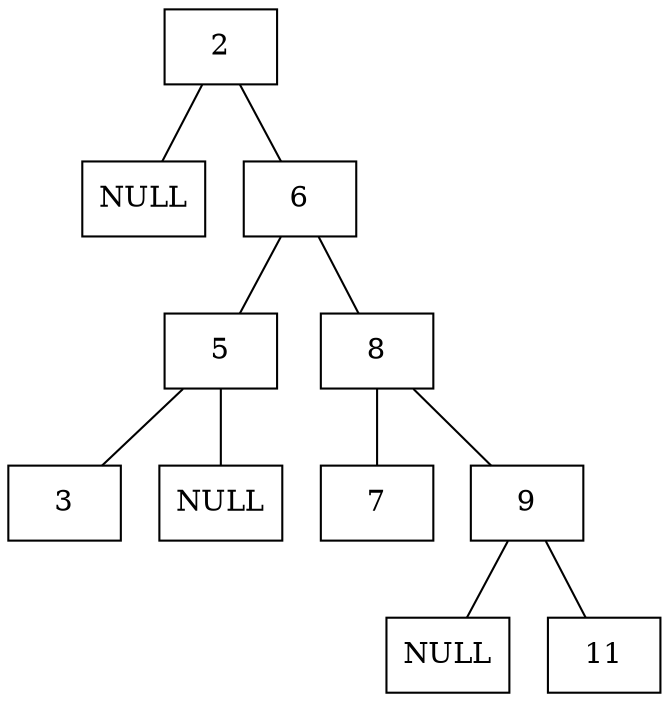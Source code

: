 strict graph {
node [shape=record];
node_0x5653f489aca0 [label="2"];
node_0x5653f489aca0_null [label="NULL"];
node_0x5653f489aca0 -- node_0x5653f489aca0_null
node_0x5653f489bdb0 [label="6"];
node_0x5653f489be10 [label="5"];
node_0x5653f489bed0 [label="3"];
node_0x5653f489be10 -- node_0x5653f489bed0
node_0x5653f489be10_null [label="NULL"];
node_0x5653f489be10 -- node_0x5653f489be10_null
node_0x5653f489bdb0 -- node_0x5653f489be10
node_0x5653f489be70 [label="8"];
node_0x5653f489bf90 [label="7"];
node_0x5653f489be70 -- node_0x5653f489bf90
node_0x5653f489bff0 [label="9"];
node_0x5653f489bff0_null [label="NULL"];
node_0x5653f489bff0 -- node_0x5653f489bff0_null
node_0x5653f489ada0 [label="11"];
node_0x5653f489bff0 -- node_0x5653f489ada0
node_0x5653f489be70 -- node_0x5653f489bff0
node_0x5653f489bdb0 -- node_0x5653f489be70
node_0x5653f489aca0 -- node_0x5653f489bdb0
}
